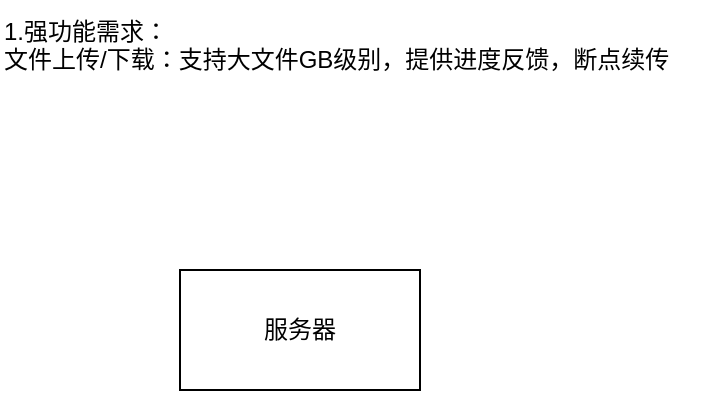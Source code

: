<mxfile version="27.2.0">
  <diagram name="第 1 页" id="EgVRxSW-tZfRi_VYwBYs">
    <mxGraphModel dx="1042" dy="574" grid="1" gridSize="10" guides="1" tooltips="1" connect="1" arrows="1" fold="1" page="1" pageScale="1" pageWidth="827" pageHeight="1169" math="0" shadow="0">
      <root>
        <mxCell id="0" />
        <mxCell id="1" parent="0" />
        <mxCell id="EcNeO7zOBYpXXdtmW0NH-1" value="服务器" style="rounded=0;whiteSpace=wrap;html=1;" vertex="1" parent="1">
          <mxGeometry x="330" y="190" width="120" height="60" as="geometry" />
        </mxCell>
        <mxCell id="EcNeO7zOBYpXXdtmW0NH-2" value="&lt;div&gt;&lt;div&gt;1.强功能需求：&lt;/div&gt;&lt;/div&gt;&lt;div&gt;文件上传/下载：支持大文件GB级别，提供进度反馈，断点续传&lt;/div&gt;&lt;div&gt;&lt;br&gt;&lt;/div&gt;" style="text;html=1;align=left;verticalAlign=middle;resizable=0;points=[];autosize=1;strokeColor=none;fillColor=none;" vertex="1" parent="1">
          <mxGeometry x="240" y="55" width="360" height="60" as="geometry" />
        </mxCell>
      </root>
    </mxGraphModel>
  </diagram>
</mxfile>
